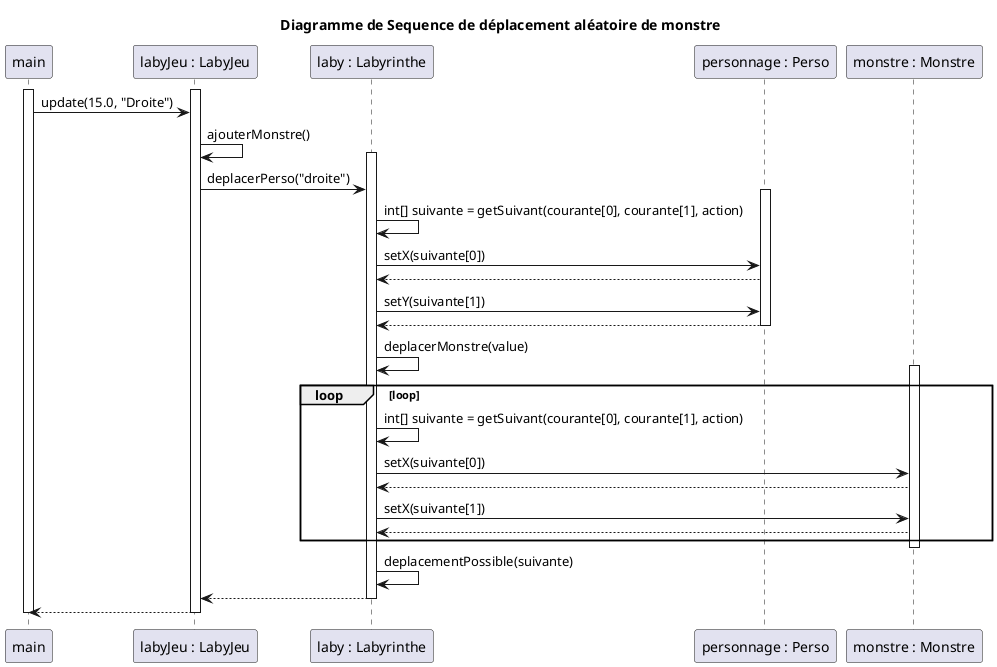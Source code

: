 @startuml

title Diagramme de Sequence de déplacement aléatoire de monstre

participant "main" as main
participant "labyJeu : LabyJeu" as labyJeu
participant "laby : Labyrinthe" as laby
participant "personnage : Perso" as personnage
participant "monstre : Monstre" as monstre




activate main


    activate labyJeu
        main -> labyJeu : update(15.0, "Droite")
        labyJeu -> labyJeu : ajouterMonstre()
        activate laby
            labyJeu -> laby : deplacerPerso("droite")
            activate personnage

                laby -> laby : int[] suivante = getSuivant(courante[0], courante[1], action)
                laby -> personnage : setX(suivante[0])
                personnage --> laby
                laby -> personnage : setY(suivante[1])
                personnage --> laby

            deactivate personnage
            laby -> laby : deplacerMonstre(value)
            activate monstre
                loop loop
                laby -> laby : int[] suivante = getSuivant(courante[0], courante[1], action)
                laby -> monstre : setX(suivante[0])
                monstre --> laby
                laby -> monstre : setX(suivante[1])
                monstre --> laby
                end

            deactivate monstre
            laby -> laby : deplacementPossible(suivante)
            laby --> labyJeu
        deactivate laby

    labyJeu --> main
    deactivate labyJeu



deactivate main

@enduml